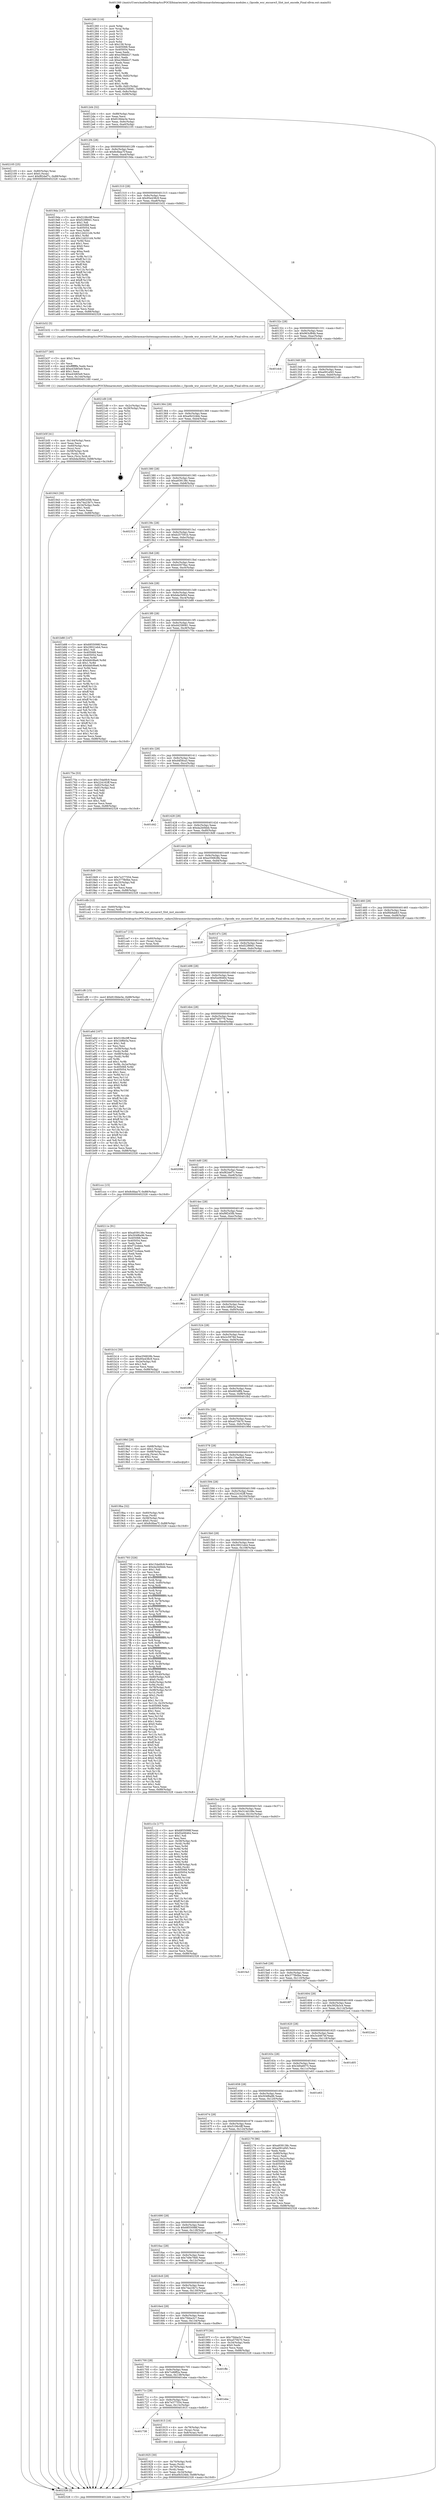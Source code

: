 digraph "0x401260" {
  label = "0x401260 (/mnt/c/Users/mathe/Desktop/tcc/POCII/binaries/extr_radare2librasmarchxtensagnuxtensa-modules.c_Opcode_wsr_excsave3_Slot_inst_encode_Final-ollvm.out::main(0))"
  labelloc = "t"
  node[shape=record]

  Entry [label="",width=0.3,height=0.3,shape=circle,fillcolor=black,style=filled]
  "0x4012d4" [label="{
     0x4012d4 [32]\l
     | [instrs]\l
     &nbsp;&nbsp;0x4012d4 \<+6\>: mov -0x88(%rbp),%eax\l
     &nbsp;&nbsp;0x4012da \<+2\>: mov %eax,%ecx\l
     &nbsp;&nbsp;0x4012dc \<+6\>: sub $0x810bbe3e,%ecx\l
     &nbsp;&nbsp;0x4012e2 \<+6\>: mov %eax,-0x9c(%rbp)\l
     &nbsp;&nbsp;0x4012e8 \<+6\>: mov %ecx,-0xa0(%rbp)\l
     &nbsp;&nbsp;0x4012ee \<+6\>: je 0000000000402105 \<main+0xea5\>\l
  }"]
  "0x402105" [label="{
     0x402105 [25]\l
     | [instrs]\l
     &nbsp;&nbsp;0x402105 \<+4\>: mov -0x80(%rbp),%rax\l
     &nbsp;&nbsp;0x402109 \<+6\>: movl $0x0,(%rax)\l
     &nbsp;&nbsp;0x40210f \<+10\>: movl $0xf82def7c,-0x88(%rbp)\l
     &nbsp;&nbsp;0x402119 \<+5\>: jmp 0000000000402328 \<main+0x10c8\>\l
  }"]
  "0x4012f4" [label="{
     0x4012f4 [28]\l
     | [instrs]\l
     &nbsp;&nbsp;0x4012f4 \<+5\>: jmp 00000000004012f9 \<main+0x99\>\l
     &nbsp;&nbsp;0x4012f9 \<+6\>: mov -0x9c(%rbp),%eax\l
     &nbsp;&nbsp;0x4012ff \<+5\>: sub $0x8cfdaa7f,%eax\l
     &nbsp;&nbsp;0x401304 \<+6\>: mov %eax,-0xa4(%rbp)\l
     &nbsp;&nbsp;0x40130a \<+6\>: je 00000000004019da \<main+0x77a\>\l
  }"]
  Exit [label="",width=0.3,height=0.3,shape=circle,fillcolor=black,style=filled,peripheries=2]
  "0x4019da" [label="{
     0x4019da [147]\l
     | [instrs]\l
     &nbsp;&nbsp;0x4019da \<+5\>: mov $0x5106c0ff,%eax\l
     &nbsp;&nbsp;0x4019df \<+5\>: mov $0xf22f89d1,%ecx\l
     &nbsp;&nbsp;0x4019e4 \<+2\>: mov $0x1,%dl\l
     &nbsp;&nbsp;0x4019e6 \<+7\>: mov 0x405068,%esi\l
     &nbsp;&nbsp;0x4019ed \<+7\>: mov 0x405054,%edi\l
     &nbsp;&nbsp;0x4019f4 \<+3\>: mov %esi,%r8d\l
     &nbsp;&nbsp;0x4019f7 \<+7\>: sub $0x12d221d4,%r8d\l
     &nbsp;&nbsp;0x4019fe \<+4\>: sub $0x1,%r8d\l
     &nbsp;&nbsp;0x401a02 \<+7\>: add $0x12d221d4,%r8d\l
     &nbsp;&nbsp;0x401a09 \<+4\>: imul %r8d,%esi\l
     &nbsp;&nbsp;0x401a0d \<+3\>: and $0x1,%esi\l
     &nbsp;&nbsp;0x401a10 \<+3\>: cmp $0x0,%esi\l
     &nbsp;&nbsp;0x401a13 \<+4\>: sete %r9b\l
     &nbsp;&nbsp;0x401a17 \<+3\>: cmp $0xa,%edi\l
     &nbsp;&nbsp;0x401a1a \<+4\>: setl %r10b\l
     &nbsp;&nbsp;0x401a1e \<+3\>: mov %r9b,%r11b\l
     &nbsp;&nbsp;0x401a21 \<+4\>: xor $0xff,%r11b\l
     &nbsp;&nbsp;0x401a25 \<+3\>: mov %r10b,%bl\l
     &nbsp;&nbsp;0x401a28 \<+3\>: xor $0xff,%bl\l
     &nbsp;&nbsp;0x401a2b \<+3\>: xor $0x1,%dl\l
     &nbsp;&nbsp;0x401a2e \<+3\>: mov %r11b,%r14b\l
     &nbsp;&nbsp;0x401a31 \<+4\>: and $0xff,%r14b\l
     &nbsp;&nbsp;0x401a35 \<+3\>: and %dl,%r9b\l
     &nbsp;&nbsp;0x401a38 \<+3\>: mov %bl,%r15b\l
     &nbsp;&nbsp;0x401a3b \<+4\>: and $0xff,%r15b\l
     &nbsp;&nbsp;0x401a3f \<+3\>: and %dl,%r10b\l
     &nbsp;&nbsp;0x401a42 \<+3\>: or %r9b,%r14b\l
     &nbsp;&nbsp;0x401a45 \<+3\>: or %r10b,%r15b\l
     &nbsp;&nbsp;0x401a48 \<+3\>: xor %r15b,%r14b\l
     &nbsp;&nbsp;0x401a4b \<+3\>: or %bl,%r11b\l
     &nbsp;&nbsp;0x401a4e \<+4\>: xor $0xff,%r11b\l
     &nbsp;&nbsp;0x401a52 \<+3\>: or $0x1,%dl\l
     &nbsp;&nbsp;0x401a55 \<+3\>: and %dl,%r11b\l
     &nbsp;&nbsp;0x401a58 \<+3\>: or %r11b,%r14b\l
     &nbsp;&nbsp;0x401a5b \<+4\>: test $0x1,%r14b\l
     &nbsp;&nbsp;0x401a5f \<+3\>: cmovne %ecx,%eax\l
     &nbsp;&nbsp;0x401a62 \<+6\>: mov %eax,-0x88(%rbp)\l
     &nbsp;&nbsp;0x401a68 \<+5\>: jmp 0000000000402328 \<main+0x10c8\>\l
  }"]
  "0x401310" [label="{
     0x401310 [28]\l
     | [instrs]\l
     &nbsp;&nbsp;0x401310 \<+5\>: jmp 0000000000401315 \<main+0xb5\>\l
     &nbsp;&nbsp;0x401315 \<+6\>: mov -0x9c(%rbp),%eax\l
     &nbsp;&nbsp;0x40131b \<+5\>: sub $0x95e438c9,%eax\l
     &nbsp;&nbsp;0x401320 \<+6\>: mov %eax,-0xa8(%rbp)\l
     &nbsp;&nbsp;0x401326 \<+6\>: je 0000000000401b32 \<main+0x8d2\>\l
  }"]
  "0x401cf6" [label="{
     0x401cf6 [15]\l
     | [instrs]\l
     &nbsp;&nbsp;0x401cf6 \<+10\>: movl $0x810bbe3e,-0x88(%rbp)\l
     &nbsp;&nbsp;0x401d00 \<+5\>: jmp 0000000000402328 \<main+0x10c8\>\l
  }"]
  "0x401b32" [label="{
     0x401b32 [5]\l
     | [instrs]\l
     &nbsp;&nbsp;0x401b32 \<+5\>: call 0000000000401160 \<next_i\>\l
     | [calls]\l
     &nbsp;&nbsp;0x401160 \{1\} (/mnt/c/Users/mathe/Desktop/tcc/POCII/binaries/extr_radare2librasmarchxtensagnuxtensa-modules.c_Opcode_wsr_excsave3_Slot_inst_encode_Final-ollvm.out::next_i)\l
  }"]
  "0x40132c" [label="{
     0x40132c [28]\l
     | [instrs]\l
     &nbsp;&nbsp;0x40132c \<+5\>: jmp 0000000000401331 \<main+0xd1\>\l
     &nbsp;&nbsp;0x401331 \<+6\>: mov -0x9c(%rbp),%eax\l
     &nbsp;&nbsp;0x401337 \<+5\>: sub $0x963cf84b,%eax\l
     &nbsp;&nbsp;0x40133c \<+6\>: mov %eax,-0xac(%rbp)\l
     &nbsp;&nbsp;0x401342 \<+6\>: je 0000000000401dcb \<main+0xb6b\>\l
  }"]
  "0x401ce7" [label="{
     0x401ce7 [15]\l
     | [instrs]\l
     &nbsp;&nbsp;0x401ce7 \<+4\>: mov -0x60(%rbp),%rax\l
     &nbsp;&nbsp;0x401ceb \<+3\>: mov (%rax),%rax\l
     &nbsp;&nbsp;0x401cee \<+3\>: mov %rax,%rdi\l
     &nbsp;&nbsp;0x401cf1 \<+5\>: call 0000000000401030 \<free@plt\>\l
     | [calls]\l
     &nbsp;&nbsp;0x401030 \{1\} (unknown)\l
  }"]
  "0x401dcb" [label="{
     0x401dcb\l
  }", style=dashed]
  "0x401348" [label="{
     0x401348 [28]\l
     | [instrs]\l
     &nbsp;&nbsp;0x401348 \<+5\>: jmp 000000000040134d \<main+0xed\>\l
     &nbsp;&nbsp;0x40134d \<+6\>: mov -0x9c(%rbp),%eax\l
     &nbsp;&nbsp;0x401353 \<+5\>: sub $0xa091ef45,%eax\l
     &nbsp;&nbsp;0x401358 \<+6\>: mov %eax,-0xb0(%rbp)\l
     &nbsp;&nbsp;0x40135e \<+6\>: je 00000000004021d9 \<main+0xf79\>\l
  }"]
  "0x401b5f" [label="{
     0x401b5f [41]\l
     | [instrs]\l
     &nbsp;&nbsp;0x401b5f \<+6\>: mov -0x144(%rbp),%ecx\l
     &nbsp;&nbsp;0x401b65 \<+3\>: imul %eax,%ecx\l
     &nbsp;&nbsp;0x401b68 \<+4\>: mov -0x60(%rbp),%rsi\l
     &nbsp;&nbsp;0x401b6c \<+3\>: mov (%rsi),%rsi\l
     &nbsp;&nbsp;0x401b6f \<+4\>: mov -0x58(%rbp),%rdi\l
     &nbsp;&nbsp;0x401b73 \<+3\>: movslq (%rdi),%rdi\l
     &nbsp;&nbsp;0x401b76 \<+3\>: mov %ecx,(%rsi,%rdi,4)\l
     &nbsp;&nbsp;0x401b79 \<+10\>: movl $0xbda3bf44,-0x88(%rbp)\l
     &nbsp;&nbsp;0x401b83 \<+5\>: jmp 0000000000402328 \<main+0x10c8\>\l
  }"]
  "0x4021d9" [label="{
     0x4021d9 [18]\l
     | [instrs]\l
     &nbsp;&nbsp;0x4021d9 \<+3\>: mov -0x2c(%rbp),%eax\l
     &nbsp;&nbsp;0x4021dc \<+4\>: lea -0x28(%rbp),%rsp\l
     &nbsp;&nbsp;0x4021e0 \<+1\>: pop %rbx\l
     &nbsp;&nbsp;0x4021e1 \<+2\>: pop %r12\l
     &nbsp;&nbsp;0x4021e3 \<+2\>: pop %r13\l
     &nbsp;&nbsp;0x4021e5 \<+2\>: pop %r14\l
     &nbsp;&nbsp;0x4021e7 \<+2\>: pop %r15\l
     &nbsp;&nbsp;0x4021e9 \<+1\>: pop %rbp\l
     &nbsp;&nbsp;0x4021ea \<+1\>: ret\l
  }"]
  "0x401364" [label="{
     0x401364 [28]\l
     | [instrs]\l
     &nbsp;&nbsp;0x401364 \<+5\>: jmp 0000000000401369 \<main+0x109\>\l
     &nbsp;&nbsp;0x401369 \<+6\>: mov -0x9c(%rbp),%eax\l
     &nbsp;&nbsp;0x40136f \<+5\>: sub $0xa0b324bb,%eax\l
     &nbsp;&nbsp;0x401374 \<+6\>: mov %eax,-0xb4(%rbp)\l
     &nbsp;&nbsp;0x40137a \<+6\>: je 0000000000401943 \<main+0x6e3\>\l
  }"]
  "0x401b37" [label="{
     0x401b37 [40]\l
     | [instrs]\l
     &nbsp;&nbsp;0x401b37 \<+5\>: mov $0x2,%ecx\l
     &nbsp;&nbsp;0x401b3c \<+1\>: cltd\l
     &nbsp;&nbsp;0x401b3d \<+2\>: idiv %ecx\l
     &nbsp;&nbsp;0x401b3f \<+6\>: imul $0xfffffffe,%edx,%ecx\l
     &nbsp;&nbsp;0x401b45 \<+6\>: add $0xe43d65e9,%ecx\l
     &nbsp;&nbsp;0x401b4b \<+3\>: add $0x1,%ecx\l
     &nbsp;&nbsp;0x401b4e \<+6\>: sub $0xe43d65e9,%ecx\l
     &nbsp;&nbsp;0x401b54 \<+6\>: mov %ecx,-0x144(%rbp)\l
     &nbsp;&nbsp;0x401b5a \<+5\>: call 0000000000401160 \<next_i\>\l
     | [calls]\l
     &nbsp;&nbsp;0x401160 \{1\} (/mnt/c/Users/mathe/Desktop/tcc/POCII/binaries/extr_radare2librasmarchxtensagnuxtensa-modules.c_Opcode_wsr_excsave3_Slot_inst_encode_Final-ollvm.out::next_i)\l
  }"]
  "0x401943" [label="{
     0x401943 [30]\l
     | [instrs]\l
     &nbsp;&nbsp;0x401943 \<+5\>: mov $0xf9f245fb,%eax\l
     &nbsp;&nbsp;0x401948 \<+5\>: mov $0x74a23b7c,%ecx\l
     &nbsp;&nbsp;0x40194d \<+3\>: mov -0x34(%rbp),%edx\l
     &nbsp;&nbsp;0x401950 \<+3\>: cmp $0x1,%edx\l
     &nbsp;&nbsp;0x401953 \<+3\>: cmovl %ecx,%eax\l
     &nbsp;&nbsp;0x401956 \<+6\>: mov %eax,-0x88(%rbp)\l
     &nbsp;&nbsp;0x40195c \<+5\>: jmp 0000000000402328 \<main+0x10c8\>\l
  }"]
  "0x401380" [label="{
     0x401380 [28]\l
     | [instrs]\l
     &nbsp;&nbsp;0x401380 \<+5\>: jmp 0000000000401385 \<main+0x125\>\l
     &nbsp;&nbsp;0x401385 \<+6\>: mov -0x9c(%rbp),%eax\l
     &nbsp;&nbsp;0x40138b \<+5\>: sub $0xa939138c,%eax\l
     &nbsp;&nbsp;0x401390 \<+6\>: mov %eax,-0xb8(%rbp)\l
     &nbsp;&nbsp;0x401396 \<+6\>: je 0000000000402313 \<main+0x10b3\>\l
  }"]
  "0x4019ba" [label="{
     0x4019ba [32]\l
     | [instrs]\l
     &nbsp;&nbsp;0x4019ba \<+4\>: mov -0x60(%rbp),%rdi\l
     &nbsp;&nbsp;0x4019be \<+3\>: mov %rax,(%rdi)\l
     &nbsp;&nbsp;0x4019c1 \<+4\>: mov -0x58(%rbp),%rax\l
     &nbsp;&nbsp;0x4019c5 \<+6\>: movl $0x0,(%rax)\l
     &nbsp;&nbsp;0x4019cb \<+10\>: movl $0x8cfdaa7f,-0x88(%rbp)\l
     &nbsp;&nbsp;0x4019d5 \<+5\>: jmp 0000000000402328 \<main+0x10c8\>\l
  }"]
  "0x402313" [label="{
     0x402313\l
  }", style=dashed]
  "0x40139c" [label="{
     0x40139c [28]\l
     | [instrs]\l
     &nbsp;&nbsp;0x40139c \<+5\>: jmp 00000000004013a1 \<main+0x141\>\l
     &nbsp;&nbsp;0x4013a1 \<+6\>: mov -0x9c(%rbp),%eax\l
     &nbsp;&nbsp;0x4013a7 \<+5\>: sub $0xb257591b,%eax\l
     &nbsp;&nbsp;0x4013ac \<+6\>: mov %eax,-0xbc(%rbp)\l
     &nbsp;&nbsp;0x4013b2 \<+6\>: je 000000000040227f \<main+0x101f\>\l
  }"]
  "0x401925" [label="{
     0x401925 [30]\l
     | [instrs]\l
     &nbsp;&nbsp;0x401925 \<+4\>: mov -0x70(%rbp),%rdi\l
     &nbsp;&nbsp;0x401929 \<+2\>: mov %eax,(%rdi)\l
     &nbsp;&nbsp;0x40192b \<+4\>: mov -0x70(%rbp),%rdi\l
     &nbsp;&nbsp;0x40192f \<+2\>: mov (%rdi),%eax\l
     &nbsp;&nbsp;0x401931 \<+3\>: mov %eax,-0x34(%rbp)\l
     &nbsp;&nbsp;0x401934 \<+10\>: movl $0xa0b324bb,-0x88(%rbp)\l
     &nbsp;&nbsp;0x40193e \<+5\>: jmp 0000000000402328 \<main+0x10c8\>\l
  }"]
  "0x40227f" [label="{
     0x40227f\l
  }", style=dashed]
  "0x4013b8" [label="{
     0x4013b8 [28]\l
     | [instrs]\l
     &nbsp;&nbsp;0x4013b8 \<+5\>: jmp 00000000004013bd \<main+0x15d\>\l
     &nbsp;&nbsp;0x4013bd \<+6\>: mov -0x9c(%rbp),%eax\l
     &nbsp;&nbsp;0x4013c3 \<+5\>: sub $0xb43078ac,%eax\l
     &nbsp;&nbsp;0x4013c8 \<+6\>: mov %eax,-0xc0(%rbp)\l
     &nbsp;&nbsp;0x4013ce \<+6\>: je 000000000040200d \<main+0xdad\>\l
  }"]
  "0x401738" [label="{
     0x401738\l
  }", style=dashed]
  "0x40200d" [label="{
     0x40200d\l
  }", style=dashed]
  "0x4013d4" [label="{
     0x4013d4 [28]\l
     | [instrs]\l
     &nbsp;&nbsp;0x4013d4 \<+5\>: jmp 00000000004013d9 \<main+0x179\>\l
     &nbsp;&nbsp;0x4013d9 \<+6\>: mov -0x9c(%rbp),%eax\l
     &nbsp;&nbsp;0x4013df \<+5\>: sub $0xbda3bf44,%eax\l
     &nbsp;&nbsp;0x4013e4 \<+6\>: mov %eax,-0xc4(%rbp)\l
     &nbsp;&nbsp;0x4013ea \<+6\>: je 0000000000401b88 \<main+0x928\>\l
  }"]
  "0x401915" [label="{
     0x401915 [16]\l
     | [instrs]\l
     &nbsp;&nbsp;0x401915 \<+4\>: mov -0x78(%rbp),%rax\l
     &nbsp;&nbsp;0x401919 \<+3\>: mov (%rax),%rax\l
     &nbsp;&nbsp;0x40191c \<+4\>: mov 0x8(%rax),%rdi\l
     &nbsp;&nbsp;0x401920 \<+5\>: call 0000000000401060 \<atoi@plt\>\l
     | [calls]\l
     &nbsp;&nbsp;0x401060 \{1\} (unknown)\l
  }"]
  "0x401b88" [label="{
     0x401b88 [147]\l
     | [instrs]\l
     &nbsp;&nbsp;0x401b88 \<+5\>: mov $0x6855098f,%eax\l
     &nbsp;&nbsp;0x401b8d \<+5\>: mov $0x29021eb4,%ecx\l
     &nbsp;&nbsp;0x401b92 \<+2\>: mov $0x1,%dl\l
     &nbsp;&nbsp;0x401b94 \<+7\>: mov 0x405068,%esi\l
     &nbsp;&nbsp;0x401b9b \<+7\>: mov 0x405054,%edi\l
     &nbsp;&nbsp;0x401ba2 \<+3\>: mov %esi,%r8d\l
     &nbsp;&nbsp;0x401ba5 \<+7\>: sub $0xbbfc9be6,%r8d\l
     &nbsp;&nbsp;0x401bac \<+4\>: sub $0x1,%r8d\l
     &nbsp;&nbsp;0x401bb0 \<+7\>: add $0xbbfc9be6,%r8d\l
     &nbsp;&nbsp;0x401bb7 \<+4\>: imul %r8d,%esi\l
     &nbsp;&nbsp;0x401bbb \<+3\>: and $0x1,%esi\l
     &nbsp;&nbsp;0x401bbe \<+3\>: cmp $0x0,%esi\l
     &nbsp;&nbsp;0x401bc1 \<+4\>: sete %r9b\l
     &nbsp;&nbsp;0x401bc5 \<+3\>: cmp $0xa,%edi\l
     &nbsp;&nbsp;0x401bc8 \<+4\>: setl %r10b\l
     &nbsp;&nbsp;0x401bcc \<+3\>: mov %r9b,%r11b\l
     &nbsp;&nbsp;0x401bcf \<+4\>: xor $0xff,%r11b\l
     &nbsp;&nbsp;0x401bd3 \<+3\>: mov %r10b,%bl\l
     &nbsp;&nbsp;0x401bd6 \<+3\>: xor $0xff,%bl\l
     &nbsp;&nbsp;0x401bd9 \<+3\>: xor $0x1,%dl\l
     &nbsp;&nbsp;0x401bdc \<+3\>: mov %r11b,%r14b\l
     &nbsp;&nbsp;0x401bdf \<+4\>: and $0xff,%r14b\l
     &nbsp;&nbsp;0x401be3 \<+3\>: and %dl,%r9b\l
     &nbsp;&nbsp;0x401be6 \<+3\>: mov %bl,%r15b\l
     &nbsp;&nbsp;0x401be9 \<+4\>: and $0xff,%r15b\l
     &nbsp;&nbsp;0x401bed \<+3\>: and %dl,%r10b\l
     &nbsp;&nbsp;0x401bf0 \<+3\>: or %r9b,%r14b\l
     &nbsp;&nbsp;0x401bf3 \<+3\>: or %r10b,%r15b\l
     &nbsp;&nbsp;0x401bf6 \<+3\>: xor %r15b,%r14b\l
     &nbsp;&nbsp;0x401bf9 \<+3\>: or %bl,%r11b\l
     &nbsp;&nbsp;0x401bfc \<+4\>: xor $0xff,%r11b\l
     &nbsp;&nbsp;0x401c00 \<+3\>: or $0x1,%dl\l
     &nbsp;&nbsp;0x401c03 \<+3\>: and %dl,%r11b\l
     &nbsp;&nbsp;0x401c06 \<+3\>: or %r11b,%r14b\l
     &nbsp;&nbsp;0x401c09 \<+4\>: test $0x1,%r14b\l
     &nbsp;&nbsp;0x401c0d \<+3\>: cmovne %ecx,%eax\l
     &nbsp;&nbsp;0x401c10 \<+6\>: mov %eax,-0x88(%rbp)\l
     &nbsp;&nbsp;0x401c16 \<+5\>: jmp 0000000000402328 \<main+0x10c8\>\l
  }"]
  "0x4013f0" [label="{
     0x4013f0 [28]\l
     | [instrs]\l
     &nbsp;&nbsp;0x4013f0 \<+5\>: jmp 00000000004013f5 \<main+0x195\>\l
     &nbsp;&nbsp;0x4013f5 \<+6\>: mov -0x9c(%rbp),%eax\l
     &nbsp;&nbsp;0x4013fb \<+5\>: sub $0xd4258081,%eax\l
     &nbsp;&nbsp;0x401400 \<+6\>: mov %eax,-0xc8(%rbp)\l
     &nbsp;&nbsp;0x401406 \<+6\>: je 000000000040175e \<main+0x4fe\>\l
  }"]
  "0x40171c" [label="{
     0x40171c [28]\l
     | [instrs]\l
     &nbsp;&nbsp;0x40171c \<+5\>: jmp 0000000000401721 \<main+0x4c1\>\l
     &nbsp;&nbsp;0x401721 \<+6\>: mov -0x9c(%rbp),%eax\l
     &nbsp;&nbsp;0x401727 \<+5\>: sub $0x7e377554,%eax\l
     &nbsp;&nbsp;0x40172c \<+6\>: mov %eax,-0x13c(%rbp)\l
     &nbsp;&nbsp;0x401732 \<+6\>: je 0000000000401915 \<main+0x6b5\>\l
  }"]
  "0x40175e" [label="{
     0x40175e [53]\l
     | [instrs]\l
     &nbsp;&nbsp;0x40175e \<+5\>: mov $0x154a0fc9,%eax\l
     &nbsp;&nbsp;0x401763 \<+5\>: mov $0x224162ff,%ecx\l
     &nbsp;&nbsp;0x401768 \<+6\>: mov -0x82(%rbp),%dl\l
     &nbsp;&nbsp;0x40176e \<+7\>: mov -0x81(%rbp),%sil\l
     &nbsp;&nbsp;0x401775 \<+3\>: mov %dl,%dil\l
     &nbsp;&nbsp;0x401778 \<+3\>: and %sil,%dil\l
     &nbsp;&nbsp;0x40177b \<+3\>: xor %sil,%dl\l
     &nbsp;&nbsp;0x40177e \<+3\>: or %dl,%dil\l
     &nbsp;&nbsp;0x401781 \<+4\>: test $0x1,%dil\l
     &nbsp;&nbsp;0x401785 \<+3\>: cmovne %ecx,%eax\l
     &nbsp;&nbsp;0x401788 \<+6\>: mov %eax,-0x88(%rbp)\l
     &nbsp;&nbsp;0x40178e \<+5\>: jmp 0000000000402328 \<main+0x10c8\>\l
  }"]
  "0x40140c" [label="{
     0x40140c [28]\l
     | [instrs]\l
     &nbsp;&nbsp;0x40140c \<+5\>: jmp 0000000000401411 \<main+0x1b1\>\l
     &nbsp;&nbsp;0x401411 \<+6\>: mov -0x9c(%rbp),%eax\l
     &nbsp;&nbsp;0x401417 \<+5\>: sub $0xd4f3fca3,%eax\l
     &nbsp;&nbsp;0x40141c \<+6\>: mov %eax,-0xcc(%rbp)\l
     &nbsp;&nbsp;0x401422 \<+6\>: je 0000000000401d42 \<main+0xae2\>\l
  }"]
  "0x402328" [label="{
     0x402328 [5]\l
     | [instrs]\l
     &nbsp;&nbsp;0x402328 \<+5\>: jmp 00000000004012d4 \<main+0x74\>\l
  }"]
  "0x401260" [label="{
     0x401260 [116]\l
     | [instrs]\l
     &nbsp;&nbsp;0x401260 \<+1\>: push %rbp\l
     &nbsp;&nbsp;0x401261 \<+3\>: mov %rsp,%rbp\l
     &nbsp;&nbsp;0x401264 \<+2\>: push %r15\l
     &nbsp;&nbsp;0x401266 \<+2\>: push %r14\l
     &nbsp;&nbsp;0x401268 \<+2\>: push %r13\l
     &nbsp;&nbsp;0x40126a \<+2\>: push %r12\l
     &nbsp;&nbsp;0x40126c \<+1\>: push %rbx\l
     &nbsp;&nbsp;0x40126d \<+7\>: sub $0x158,%rsp\l
     &nbsp;&nbsp;0x401274 \<+7\>: mov 0x405068,%eax\l
     &nbsp;&nbsp;0x40127b \<+7\>: mov 0x405054,%ecx\l
     &nbsp;&nbsp;0x401282 \<+2\>: mov %eax,%edx\l
     &nbsp;&nbsp;0x401284 \<+6\>: add $0xe39bbb27,%edx\l
     &nbsp;&nbsp;0x40128a \<+3\>: sub $0x1,%edx\l
     &nbsp;&nbsp;0x40128d \<+6\>: sub $0xe39bbb27,%edx\l
     &nbsp;&nbsp;0x401293 \<+3\>: imul %edx,%eax\l
     &nbsp;&nbsp;0x401296 \<+3\>: and $0x1,%eax\l
     &nbsp;&nbsp;0x401299 \<+3\>: cmp $0x0,%eax\l
     &nbsp;&nbsp;0x40129c \<+4\>: sete %r8b\l
     &nbsp;&nbsp;0x4012a0 \<+4\>: and $0x1,%r8b\l
     &nbsp;&nbsp;0x4012a4 \<+7\>: mov %r8b,-0x82(%rbp)\l
     &nbsp;&nbsp;0x4012ab \<+3\>: cmp $0xa,%ecx\l
     &nbsp;&nbsp;0x4012ae \<+4\>: setl %r8b\l
     &nbsp;&nbsp;0x4012b2 \<+4\>: and $0x1,%r8b\l
     &nbsp;&nbsp;0x4012b6 \<+7\>: mov %r8b,-0x81(%rbp)\l
     &nbsp;&nbsp;0x4012bd \<+10\>: movl $0xd4258081,-0x88(%rbp)\l
     &nbsp;&nbsp;0x4012c7 \<+6\>: mov %edi,-0x8c(%rbp)\l
     &nbsp;&nbsp;0x4012cd \<+7\>: mov %rsi,-0x98(%rbp)\l
  }"]
  "0x401ebe" [label="{
     0x401ebe\l
  }", style=dashed]
  "0x401d42" [label="{
     0x401d42\l
  }", style=dashed]
  "0x401428" [label="{
     0x401428 [28]\l
     | [instrs]\l
     &nbsp;&nbsp;0x401428 \<+5\>: jmp 000000000040142d \<main+0x1cd\>\l
     &nbsp;&nbsp;0x40142d \<+6\>: mov -0x9c(%rbp),%eax\l
     &nbsp;&nbsp;0x401433 \<+5\>: sub $0xda2b0bbb,%eax\l
     &nbsp;&nbsp;0x401438 \<+6\>: mov %eax,-0xd0(%rbp)\l
     &nbsp;&nbsp;0x40143e \<+6\>: je 00000000004018d9 \<main+0x679\>\l
  }"]
  "0x401700" [label="{
     0x401700 [28]\l
     | [instrs]\l
     &nbsp;&nbsp;0x401700 \<+5\>: jmp 0000000000401705 \<main+0x4a5\>\l
     &nbsp;&nbsp;0x401705 \<+6\>: mov -0x9c(%rbp),%eax\l
     &nbsp;&nbsp;0x40170b \<+5\>: sub $0x7cd6ff2a,%eax\l
     &nbsp;&nbsp;0x401710 \<+6\>: mov %eax,-0x138(%rbp)\l
     &nbsp;&nbsp;0x401716 \<+6\>: je 0000000000401ebe \<main+0xc5e\>\l
  }"]
  "0x4018d9" [label="{
     0x4018d9 [30]\l
     | [instrs]\l
     &nbsp;&nbsp;0x4018d9 \<+5\>: mov $0x7e377554,%eax\l
     &nbsp;&nbsp;0x4018de \<+5\>: mov $0x377fb0be,%ecx\l
     &nbsp;&nbsp;0x4018e3 \<+3\>: mov -0x35(%rbp),%dl\l
     &nbsp;&nbsp;0x4018e6 \<+3\>: test $0x1,%dl\l
     &nbsp;&nbsp;0x4018e9 \<+3\>: cmovne %ecx,%eax\l
     &nbsp;&nbsp;0x4018ec \<+6\>: mov %eax,-0x88(%rbp)\l
     &nbsp;&nbsp;0x4018f2 \<+5\>: jmp 0000000000402328 \<main+0x10c8\>\l
  }"]
  "0x401444" [label="{
     0x401444 [28]\l
     | [instrs]\l
     &nbsp;&nbsp;0x401444 \<+5\>: jmp 0000000000401449 \<main+0x1e9\>\l
     &nbsp;&nbsp;0x401449 \<+6\>: mov -0x9c(%rbp),%eax\l
     &nbsp;&nbsp;0x40144f \<+5\>: sub $0xe356828b,%eax\l
     &nbsp;&nbsp;0x401454 \<+6\>: mov %eax,-0xd4(%rbp)\l
     &nbsp;&nbsp;0x40145a \<+6\>: je 0000000000401cdb \<main+0xa7b\>\l
  }"]
  "0x401ffe" [label="{
     0x401ffe\l
  }", style=dashed]
  "0x401cdb" [label="{
     0x401cdb [12]\l
     | [instrs]\l
     &nbsp;&nbsp;0x401cdb \<+4\>: mov -0x60(%rbp),%rax\l
     &nbsp;&nbsp;0x401cdf \<+3\>: mov (%rax),%rdi\l
     &nbsp;&nbsp;0x401ce2 \<+5\>: call 0000000000401240 \<Opcode_wsr_excsave3_Slot_inst_encode\>\l
     | [calls]\l
     &nbsp;&nbsp;0x401240 \{1\} (/mnt/c/Users/mathe/Desktop/tcc/POCII/binaries/extr_radare2librasmarchxtensagnuxtensa-modules.c_Opcode_wsr_excsave3_Slot_inst_encode_Final-ollvm.out::Opcode_wsr_excsave3_Slot_inst_encode)\l
  }"]
  "0x401460" [label="{
     0x401460 [28]\l
     | [instrs]\l
     &nbsp;&nbsp;0x401460 \<+5\>: jmp 0000000000401465 \<main+0x205\>\l
     &nbsp;&nbsp;0x401465 \<+6\>: mov -0x9c(%rbp),%eax\l
     &nbsp;&nbsp;0x40146b \<+5\>: sub $0xf0b9ab63,%eax\l
     &nbsp;&nbsp;0x401470 \<+6\>: mov %eax,-0xd8(%rbp)\l
     &nbsp;&nbsp;0x401476 \<+6\>: je 00000000004022ff \<main+0x109f\>\l
  }"]
  "0x4016e4" [label="{
     0x4016e4 [28]\l
     | [instrs]\l
     &nbsp;&nbsp;0x4016e4 \<+5\>: jmp 00000000004016e9 \<main+0x489\>\l
     &nbsp;&nbsp;0x4016e9 \<+6\>: mov -0x9c(%rbp),%eax\l
     &nbsp;&nbsp;0x4016ef \<+5\>: sub $0x75bba3c7,%eax\l
     &nbsp;&nbsp;0x4016f4 \<+6\>: mov %eax,-0x134(%rbp)\l
     &nbsp;&nbsp;0x4016fa \<+6\>: je 0000000000401ffe \<main+0xd9e\>\l
  }"]
  "0x4022ff" [label="{
     0x4022ff\l
  }", style=dashed]
  "0x40147c" [label="{
     0x40147c [28]\l
     | [instrs]\l
     &nbsp;&nbsp;0x40147c \<+5\>: jmp 0000000000401481 \<main+0x221\>\l
     &nbsp;&nbsp;0x401481 \<+6\>: mov -0x9c(%rbp),%eax\l
     &nbsp;&nbsp;0x401487 \<+5\>: sub $0xf22f89d1,%eax\l
     &nbsp;&nbsp;0x40148c \<+6\>: mov %eax,-0xdc(%rbp)\l
     &nbsp;&nbsp;0x401492 \<+6\>: je 0000000000401a6d \<main+0x80d\>\l
  }"]
  "0x40197f" [label="{
     0x40197f [30]\l
     | [instrs]\l
     &nbsp;&nbsp;0x40197f \<+5\>: mov $0x75bba3c7,%eax\l
     &nbsp;&nbsp;0x401984 \<+5\>: mov $0xa570b70,%ecx\l
     &nbsp;&nbsp;0x401989 \<+3\>: mov -0x34(%rbp),%edx\l
     &nbsp;&nbsp;0x40198c \<+3\>: cmp $0x0,%edx\l
     &nbsp;&nbsp;0x40198f \<+3\>: cmove %ecx,%eax\l
     &nbsp;&nbsp;0x401992 \<+6\>: mov %eax,-0x88(%rbp)\l
     &nbsp;&nbsp;0x401998 \<+5\>: jmp 0000000000402328 \<main+0x10c8\>\l
  }"]
  "0x401a6d" [label="{
     0x401a6d [167]\l
     | [instrs]\l
     &nbsp;&nbsp;0x401a6d \<+5\>: mov $0x5106c0ff,%eax\l
     &nbsp;&nbsp;0x401a72 \<+5\>: mov $0x1bf6b5a,%ecx\l
     &nbsp;&nbsp;0x401a77 \<+2\>: mov $0x1,%dl\l
     &nbsp;&nbsp;0x401a79 \<+2\>: xor %esi,%esi\l
     &nbsp;&nbsp;0x401a7b \<+4\>: mov -0x58(%rbp),%rdi\l
     &nbsp;&nbsp;0x401a7f \<+3\>: mov (%rdi),%r8d\l
     &nbsp;&nbsp;0x401a82 \<+4\>: mov -0x68(%rbp),%rdi\l
     &nbsp;&nbsp;0x401a86 \<+3\>: cmp (%rdi),%r8d\l
     &nbsp;&nbsp;0x401a89 \<+4\>: setl %r9b\l
     &nbsp;&nbsp;0x401a8d \<+4\>: and $0x1,%r9b\l
     &nbsp;&nbsp;0x401a91 \<+4\>: mov %r9b,-0x2e(%rbp)\l
     &nbsp;&nbsp;0x401a95 \<+8\>: mov 0x405068,%r8d\l
     &nbsp;&nbsp;0x401a9d \<+8\>: mov 0x405054,%r10d\l
     &nbsp;&nbsp;0x401aa5 \<+3\>: sub $0x1,%esi\l
     &nbsp;&nbsp;0x401aa8 \<+3\>: mov %r8d,%r11d\l
     &nbsp;&nbsp;0x401aab \<+3\>: add %esi,%r11d\l
     &nbsp;&nbsp;0x401aae \<+4\>: imul %r11d,%r8d\l
     &nbsp;&nbsp;0x401ab2 \<+4\>: and $0x1,%r8d\l
     &nbsp;&nbsp;0x401ab6 \<+4\>: cmp $0x0,%r8d\l
     &nbsp;&nbsp;0x401aba \<+4\>: sete %r9b\l
     &nbsp;&nbsp;0x401abe \<+4\>: cmp $0xa,%r10d\l
     &nbsp;&nbsp;0x401ac2 \<+3\>: setl %bl\l
     &nbsp;&nbsp;0x401ac5 \<+3\>: mov %r9b,%r14b\l
     &nbsp;&nbsp;0x401ac8 \<+4\>: xor $0xff,%r14b\l
     &nbsp;&nbsp;0x401acc \<+3\>: mov %bl,%r15b\l
     &nbsp;&nbsp;0x401acf \<+4\>: xor $0xff,%r15b\l
     &nbsp;&nbsp;0x401ad3 \<+3\>: xor $0x1,%dl\l
     &nbsp;&nbsp;0x401ad6 \<+3\>: mov %r14b,%r12b\l
     &nbsp;&nbsp;0x401ad9 \<+4\>: and $0xff,%r12b\l
     &nbsp;&nbsp;0x401add \<+3\>: and %dl,%r9b\l
     &nbsp;&nbsp;0x401ae0 \<+3\>: mov %r15b,%r13b\l
     &nbsp;&nbsp;0x401ae3 \<+4\>: and $0xff,%r13b\l
     &nbsp;&nbsp;0x401ae7 \<+2\>: and %dl,%bl\l
     &nbsp;&nbsp;0x401ae9 \<+3\>: or %r9b,%r12b\l
     &nbsp;&nbsp;0x401aec \<+3\>: or %bl,%r13b\l
     &nbsp;&nbsp;0x401aef \<+3\>: xor %r13b,%r12b\l
     &nbsp;&nbsp;0x401af2 \<+3\>: or %r15b,%r14b\l
     &nbsp;&nbsp;0x401af5 \<+4\>: xor $0xff,%r14b\l
     &nbsp;&nbsp;0x401af9 \<+3\>: or $0x1,%dl\l
     &nbsp;&nbsp;0x401afc \<+3\>: and %dl,%r14b\l
     &nbsp;&nbsp;0x401aff \<+3\>: or %r14b,%r12b\l
     &nbsp;&nbsp;0x401b02 \<+4\>: test $0x1,%r12b\l
     &nbsp;&nbsp;0x401b06 \<+3\>: cmovne %ecx,%eax\l
     &nbsp;&nbsp;0x401b09 \<+6\>: mov %eax,-0x88(%rbp)\l
     &nbsp;&nbsp;0x401b0f \<+5\>: jmp 0000000000402328 \<main+0x10c8\>\l
  }"]
  "0x401498" [label="{
     0x401498 [28]\l
     | [instrs]\l
     &nbsp;&nbsp;0x401498 \<+5\>: jmp 000000000040149d \<main+0x23d\>\l
     &nbsp;&nbsp;0x40149d \<+6\>: mov -0x9c(%rbp),%eax\l
     &nbsp;&nbsp;0x4014a3 \<+5\>: sub $0xf2e06464,%eax\l
     &nbsp;&nbsp;0x4014a8 \<+6\>: mov %eax,-0xe0(%rbp)\l
     &nbsp;&nbsp;0x4014ae \<+6\>: je 0000000000401ccc \<main+0xa6c\>\l
  }"]
  "0x4016c8" [label="{
     0x4016c8 [28]\l
     | [instrs]\l
     &nbsp;&nbsp;0x4016c8 \<+5\>: jmp 00000000004016cd \<main+0x46d\>\l
     &nbsp;&nbsp;0x4016cd \<+6\>: mov -0x9c(%rbp),%eax\l
     &nbsp;&nbsp;0x4016d3 \<+5\>: sub $0x74a23b7c,%eax\l
     &nbsp;&nbsp;0x4016d8 \<+6\>: mov %eax,-0x130(%rbp)\l
     &nbsp;&nbsp;0x4016de \<+6\>: je 000000000040197f \<main+0x71f\>\l
  }"]
  "0x401ccc" [label="{
     0x401ccc [15]\l
     | [instrs]\l
     &nbsp;&nbsp;0x401ccc \<+10\>: movl $0x8cfdaa7f,-0x88(%rbp)\l
     &nbsp;&nbsp;0x401cd6 \<+5\>: jmp 0000000000402328 \<main+0x10c8\>\l
  }"]
  "0x4014b4" [label="{
     0x4014b4 [28]\l
     | [instrs]\l
     &nbsp;&nbsp;0x4014b4 \<+5\>: jmp 00000000004014b9 \<main+0x259\>\l
     &nbsp;&nbsp;0x4014b9 \<+6\>: mov -0x9c(%rbp),%eax\l
     &nbsp;&nbsp;0x4014bf \<+5\>: sub $0xf74f3776,%eax\l
     &nbsp;&nbsp;0x4014c4 \<+6\>: mov %eax,-0xe4(%rbp)\l
     &nbsp;&nbsp;0x4014ca \<+6\>: je 0000000000402096 \<main+0xe36\>\l
  }"]
  "0x401e45" [label="{
     0x401e45\l
  }", style=dashed]
  "0x402096" [label="{
     0x402096\l
  }", style=dashed]
  "0x4014d0" [label="{
     0x4014d0 [28]\l
     | [instrs]\l
     &nbsp;&nbsp;0x4014d0 \<+5\>: jmp 00000000004014d5 \<main+0x275\>\l
     &nbsp;&nbsp;0x4014d5 \<+6\>: mov -0x9c(%rbp),%eax\l
     &nbsp;&nbsp;0x4014db \<+5\>: sub $0xf82def7c,%eax\l
     &nbsp;&nbsp;0x4014e0 \<+6\>: mov %eax,-0xe8(%rbp)\l
     &nbsp;&nbsp;0x4014e6 \<+6\>: je 000000000040211e \<main+0xebe\>\l
  }"]
  "0x4016ac" [label="{
     0x4016ac [28]\l
     | [instrs]\l
     &nbsp;&nbsp;0x4016ac \<+5\>: jmp 00000000004016b1 \<main+0x451\>\l
     &nbsp;&nbsp;0x4016b1 \<+6\>: mov -0x9c(%rbp),%eax\l
     &nbsp;&nbsp;0x4016b7 \<+5\>: sub $0x749e79d0,%eax\l
     &nbsp;&nbsp;0x4016bc \<+6\>: mov %eax,-0x12c(%rbp)\l
     &nbsp;&nbsp;0x4016c2 \<+6\>: je 0000000000401e45 \<main+0xbe5\>\l
  }"]
  "0x40211e" [label="{
     0x40211e [91]\l
     | [instrs]\l
     &nbsp;&nbsp;0x40211e \<+5\>: mov $0xa939138c,%eax\l
     &nbsp;&nbsp;0x402123 \<+5\>: mov $0x504f6a96,%ecx\l
     &nbsp;&nbsp;0x402128 \<+7\>: mov 0x405068,%edx\l
     &nbsp;&nbsp;0x40212f \<+7\>: mov 0x405054,%esi\l
     &nbsp;&nbsp;0x402136 \<+2\>: mov %edx,%edi\l
     &nbsp;&nbsp;0x402138 \<+6\>: sub $0xf72cdeea,%edi\l
     &nbsp;&nbsp;0x40213e \<+3\>: sub $0x1,%edi\l
     &nbsp;&nbsp;0x402141 \<+6\>: add $0xf72cdeea,%edi\l
     &nbsp;&nbsp;0x402147 \<+3\>: imul %edi,%edx\l
     &nbsp;&nbsp;0x40214a \<+3\>: and $0x1,%edx\l
     &nbsp;&nbsp;0x40214d \<+3\>: cmp $0x0,%edx\l
     &nbsp;&nbsp;0x402150 \<+4\>: sete %r8b\l
     &nbsp;&nbsp;0x402154 \<+3\>: cmp $0xa,%esi\l
     &nbsp;&nbsp;0x402157 \<+4\>: setl %r9b\l
     &nbsp;&nbsp;0x40215b \<+3\>: mov %r8b,%r10b\l
     &nbsp;&nbsp;0x40215e \<+3\>: and %r9b,%r10b\l
     &nbsp;&nbsp;0x402161 \<+3\>: xor %r9b,%r8b\l
     &nbsp;&nbsp;0x402164 \<+3\>: or %r8b,%r10b\l
     &nbsp;&nbsp;0x402167 \<+4\>: test $0x1,%r10b\l
     &nbsp;&nbsp;0x40216b \<+3\>: cmovne %ecx,%eax\l
     &nbsp;&nbsp;0x40216e \<+6\>: mov %eax,-0x88(%rbp)\l
     &nbsp;&nbsp;0x402174 \<+5\>: jmp 0000000000402328 \<main+0x10c8\>\l
  }"]
  "0x4014ec" [label="{
     0x4014ec [28]\l
     | [instrs]\l
     &nbsp;&nbsp;0x4014ec \<+5\>: jmp 00000000004014f1 \<main+0x291\>\l
     &nbsp;&nbsp;0x4014f1 \<+6\>: mov -0x9c(%rbp),%eax\l
     &nbsp;&nbsp;0x4014f7 \<+5\>: sub $0xf9f245fb,%eax\l
     &nbsp;&nbsp;0x4014fc \<+6\>: mov %eax,-0xec(%rbp)\l
     &nbsp;&nbsp;0x401502 \<+6\>: je 0000000000401961 \<main+0x701\>\l
  }"]
  "0x402255" [label="{
     0x402255\l
  }", style=dashed]
  "0x401961" [label="{
     0x401961\l
  }", style=dashed]
  "0x401508" [label="{
     0x401508 [28]\l
     | [instrs]\l
     &nbsp;&nbsp;0x401508 \<+5\>: jmp 000000000040150d \<main+0x2ad\>\l
     &nbsp;&nbsp;0x40150d \<+6\>: mov -0x9c(%rbp),%eax\l
     &nbsp;&nbsp;0x401513 \<+5\>: sub $0x1bf6b5a,%eax\l
     &nbsp;&nbsp;0x401518 \<+6\>: mov %eax,-0xf0(%rbp)\l
     &nbsp;&nbsp;0x40151e \<+6\>: je 0000000000401b14 \<main+0x8b4\>\l
  }"]
  "0x401690" [label="{
     0x401690 [28]\l
     | [instrs]\l
     &nbsp;&nbsp;0x401690 \<+5\>: jmp 0000000000401695 \<main+0x435\>\l
     &nbsp;&nbsp;0x401695 \<+6\>: mov -0x9c(%rbp),%eax\l
     &nbsp;&nbsp;0x40169b \<+5\>: sub $0x6855098f,%eax\l
     &nbsp;&nbsp;0x4016a0 \<+6\>: mov %eax,-0x128(%rbp)\l
     &nbsp;&nbsp;0x4016a6 \<+6\>: je 0000000000402255 \<main+0xff5\>\l
  }"]
  "0x401b14" [label="{
     0x401b14 [30]\l
     | [instrs]\l
     &nbsp;&nbsp;0x401b14 \<+5\>: mov $0xe356828b,%eax\l
     &nbsp;&nbsp;0x401b19 \<+5\>: mov $0x95e438c9,%ecx\l
     &nbsp;&nbsp;0x401b1e \<+3\>: mov -0x2e(%rbp),%dl\l
     &nbsp;&nbsp;0x401b21 \<+3\>: test $0x1,%dl\l
     &nbsp;&nbsp;0x401b24 \<+3\>: cmovne %ecx,%eax\l
     &nbsp;&nbsp;0x401b27 \<+6\>: mov %eax,-0x88(%rbp)\l
     &nbsp;&nbsp;0x401b2d \<+5\>: jmp 0000000000402328 \<main+0x10c8\>\l
  }"]
  "0x401524" [label="{
     0x401524 [28]\l
     | [instrs]\l
     &nbsp;&nbsp;0x401524 \<+5\>: jmp 0000000000401529 \<main+0x2c9\>\l
     &nbsp;&nbsp;0x401529 \<+6\>: mov -0x9c(%rbp),%eax\l
     &nbsp;&nbsp;0x40152f \<+5\>: sub $0x2c5978d,%eax\l
     &nbsp;&nbsp;0x401534 \<+6\>: mov %eax,-0xf4(%rbp)\l
     &nbsp;&nbsp;0x40153a \<+6\>: je 00000000004020f6 \<main+0xe96\>\l
  }"]
  "0x402230" [label="{
     0x402230\l
  }", style=dashed]
  "0x4020f6" [label="{
     0x4020f6\l
  }", style=dashed]
  "0x401540" [label="{
     0x401540 [28]\l
     | [instrs]\l
     &nbsp;&nbsp;0x401540 \<+5\>: jmp 0000000000401545 \<main+0x2e5\>\l
     &nbsp;&nbsp;0x401545 \<+6\>: mov -0x9c(%rbp),%eax\l
     &nbsp;&nbsp;0x40154b \<+5\>: sub $0x683dff4,%eax\l
     &nbsp;&nbsp;0x401550 \<+6\>: mov %eax,-0xf8(%rbp)\l
     &nbsp;&nbsp;0x401556 \<+6\>: je 0000000000401fb2 \<main+0xd52\>\l
  }"]
  "0x401674" [label="{
     0x401674 [28]\l
     | [instrs]\l
     &nbsp;&nbsp;0x401674 \<+5\>: jmp 0000000000401679 \<main+0x419\>\l
     &nbsp;&nbsp;0x401679 \<+6\>: mov -0x9c(%rbp),%eax\l
     &nbsp;&nbsp;0x40167f \<+5\>: sub $0x5106c0ff,%eax\l
     &nbsp;&nbsp;0x401684 \<+6\>: mov %eax,-0x124(%rbp)\l
     &nbsp;&nbsp;0x40168a \<+6\>: je 0000000000402230 \<main+0xfd0\>\l
  }"]
  "0x401fb2" [label="{
     0x401fb2\l
  }", style=dashed]
  "0x40155c" [label="{
     0x40155c [28]\l
     | [instrs]\l
     &nbsp;&nbsp;0x40155c \<+5\>: jmp 0000000000401561 \<main+0x301\>\l
     &nbsp;&nbsp;0x401561 \<+6\>: mov -0x9c(%rbp),%eax\l
     &nbsp;&nbsp;0x401567 \<+5\>: sub $0xa570b70,%eax\l
     &nbsp;&nbsp;0x40156c \<+6\>: mov %eax,-0xfc(%rbp)\l
     &nbsp;&nbsp;0x401572 \<+6\>: je 000000000040199d \<main+0x73d\>\l
  }"]
  "0x402179" [label="{
     0x402179 [96]\l
     | [instrs]\l
     &nbsp;&nbsp;0x402179 \<+5\>: mov $0xa939138c,%eax\l
     &nbsp;&nbsp;0x40217e \<+5\>: mov $0xa091ef45,%ecx\l
     &nbsp;&nbsp;0x402183 \<+2\>: xor %edx,%edx\l
     &nbsp;&nbsp;0x402185 \<+4\>: mov -0x80(%rbp),%rsi\l
     &nbsp;&nbsp;0x402189 \<+2\>: mov (%rsi),%edi\l
     &nbsp;&nbsp;0x40218b \<+3\>: mov %edi,-0x2c(%rbp)\l
     &nbsp;&nbsp;0x40218e \<+7\>: mov 0x405068,%edi\l
     &nbsp;&nbsp;0x402195 \<+8\>: mov 0x405054,%r8d\l
     &nbsp;&nbsp;0x40219d \<+3\>: sub $0x1,%edx\l
     &nbsp;&nbsp;0x4021a0 \<+3\>: mov %edi,%r9d\l
     &nbsp;&nbsp;0x4021a3 \<+3\>: add %edx,%r9d\l
     &nbsp;&nbsp;0x4021a6 \<+4\>: imul %r9d,%edi\l
     &nbsp;&nbsp;0x4021aa \<+3\>: and $0x1,%edi\l
     &nbsp;&nbsp;0x4021ad \<+3\>: cmp $0x0,%edi\l
     &nbsp;&nbsp;0x4021b0 \<+4\>: sete %r10b\l
     &nbsp;&nbsp;0x4021b4 \<+4\>: cmp $0xa,%r8d\l
     &nbsp;&nbsp;0x4021b8 \<+4\>: setl %r11b\l
     &nbsp;&nbsp;0x4021bc \<+3\>: mov %r10b,%bl\l
     &nbsp;&nbsp;0x4021bf \<+3\>: and %r11b,%bl\l
     &nbsp;&nbsp;0x4021c2 \<+3\>: xor %r11b,%r10b\l
     &nbsp;&nbsp;0x4021c5 \<+3\>: or %r10b,%bl\l
     &nbsp;&nbsp;0x4021c8 \<+3\>: test $0x1,%bl\l
     &nbsp;&nbsp;0x4021cb \<+3\>: cmovne %ecx,%eax\l
     &nbsp;&nbsp;0x4021ce \<+6\>: mov %eax,-0x88(%rbp)\l
     &nbsp;&nbsp;0x4021d4 \<+5\>: jmp 0000000000402328 \<main+0x10c8\>\l
  }"]
  "0x40199d" [label="{
     0x40199d [29]\l
     | [instrs]\l
     &nbsp;&nbsp;0x40199d \<+4\>: mov -0x68(%rbp),%rax\l
     &nbsp;&nbsp;0x4019a1 \<+6\>: movl $0x1,(%rax)\l
     &nbsp;&nbsp;0x4019a7 \<+4\>: mov -0x68(%rbp),%rax\l
     &nbsp;&nbsp;0x4019ab \<+3\>: movslq (%rax),%rax\l
     &nbsp;&nbsp;0x4019ae \<+4\>: shl $0x2,%rax\l
     &nbsp;&nbsp;0x4019b2 \<+3\>: mov %rax,%rdi\l
     &nbsp;&nbsp;0x4019b5 \<+5\>: call 0000000000401050 \<malloc@plt\>\l
     | [calls]\l
     &nbsp;&nbsp;0x401050 \{1\} (unknown)\l
  }"]
  "0x401578" [label="{
     0x401578 [28]\l
     | [instrs]\l
     &nbsp;&nbsp;0x401578 \<+5\>: jmp 000000000040157d \<main+0x31d\>\l
     &nbsp;&nbsp;0x40157d \<+6\>: mov -0x9c(%rbp),%eax\l
     &nbsp;&nbsp;0x401583 \<+5\>: sub $0x154a0fc9,%eax\l
     &nbsp;&nbsp;0x401588 \<+6\>: mov %eax,-0x100(%rbp)\l
     &nbsp;&nbsp;0x40158e \<+6\>: je 00000000004021eb \<main+0xf8b\>\l
  }"]
  "0x401658" [label="{
     0x401658 [28]\l
     | [instrs]\l
     &nbsp;&nbsp;0x401658 \<+5\>: jmp 000000000040165d \<main+0x3fd\>\l
     &nbsp;&nbsp;0x40165d \<+6\>: mov -0x9c(%rbp),%eax\l
     &nbsp;&nbsp;0x401663 \<+5\>: sub $0x504f6a96,%eax\l
     &nbsp;&nbsp;0x401668 \<+6\>: mov %eax,-0x120(%rbp)\l
     &nbsp;&nbsp;0x40166e \<+6\>: je 0000000000402179 \<main+0xf19\>\l
  }"]
  "0x4021eb" [label="{
     0x4021eb\l
  }", style=dashed]
  "0x401594" [label="{
     0x401594 [28]\l
     | [instrs]\l
     &nbsp;&nbsp;0x401594 \<+5\>: jmp 0000000000401599 \<main+0x339\>\l
     &nbsp;&nbsp;0x401599 \<+6\>: mov -0x9c(%rbp),%eax\l
     &nbsp;&nbsp;0x40159f \<+5\>: sub $0x224162ff,%eax\l
     &nbsp;&nbsp;0x4015a4 \<+6\>: mov %eax,-0x104(%rbp)\l
     &nbsp;&nbsp;0x4015aa \<+6\>: je 0000000000401793 \<main+0x533\>\l
  }"]
  "0x401e63" [label="{
     0x401e63\l
  }", style=dashed]
  "0x401793" [label="{
     0x401793 [326]\l
     | [instrs]\l
     &nbsp;&nbsp;0x401793 \<+5\>: mov $0x154a0fc9,%eax\l
     &nbsp;&nbsp;0x401798 \<+5\>: mov $0xda2b0bbb,%ecx\l
     &nbsp;&nbsp;0x40179d \<+2\>: mov $0x1,%dl\l
     &nbsp;&nbsp;0x40179f \<+2\>: xor %esi,%esi\l
     &nbsp;&nbsp;0x4017a1 \<+3\>: mov %rsp,%rdi\l
     &nbsp;&nbsp;0x4017a4 \<+4\>: add $0xfffffffffffffff0,%rdi\l
     &nbsp;&nbsp;0x4017a8 \<+3\>: mov %rdi,%rsp\l
     &nbsp;&nbsp;0x4017ab \<+4\>: mov %rdi,-0x80(%rbp)\l
     &nbsp;&nbsp;0x4017af \<+3\>: mov %rsp,%rdi\l
     &nbsp;&nbsp;0x4017b2 \<+4\>: add $0xfffffffffffffff0,%rdi\l
     &nbsp;&nbsp;0x4017b6 \<+3\>: mov %rdi,%rsp\l
     &nbsp;&nbsp;0x4017b9 \<+3\>: mov %rsp,%r8\l
     &nbsp;&nbsp;0x4017bc \<+4\>: add $0xfffffffffffffff0,%r8\l
     &nbsp;&nbsp;0x4017c0 \<+3\>: mov %r8,%rsp\l
     &nbsp;&nbsp;0x4017c3 \<+4\>: mov %r8,-0x78(%rbp)\l
     &nbsp;&nbsp;0x4017c7 \<+3\>: mov %rsp,%r8\l
     &nbsp;&nbsp;0x4017ca \<+4\>: add $0xfffffffffffffff0,%r8\l
     &nbsp;&nbsp;0x4017ce \<+3\>: mov %r8,%rsp\l
     &nbsp;&nbsp;0x4017d1 \<+4\>: mov %r8,-0x70(%rbp)\l
     &nbsp;&nbsp;0x4017d5 \<+3\>: mov %rsp,%r8\l
     &nbsp;&nbsp;0x4017d8 \<+4\>: add $0xfffffffffffffff0,%r8\l
     &nbsp;&nbsp;0x4017dc \<+3\>: mov %r8,%rsp\l
     &nbsp;&nbsp;0x4017df \<+4\>: mov %r8,-0x68(%rbp)\l
     &nbsp;&nbsp;0x4017e3 \<+3\>: mov %rsp,%r8\l
     &nbsp;&nbsp;0x4017e6 \<+4\>: add $0xfffffffffffffff0,%r8\l
     &nbsp;&nbsp;0x4017ea \<+3\>: mov %r8,%rsp\l
     &nbsp;&nbsp;0x4017ed \<+4\>: mov %r8,-0x60(%rbp)\l
     &nbsp;&nbsp;0x4017f1 \<+3\>: mov %rsp,%r8\l
     &nbsp;&nbsp;0x4017f4 \<+4\>: add $0xfffffffffffffff0,%r8\l
     &nbsp;&nbsp;0x4017f8 \<+3\>: mov %r8,%rsp\l
     &nbsp;&nbsp;0x4017fb \<+4\>: mov %r8,-0x58(%rbp)\l
     &nbsp;&nbsp;0x4017ff \<+3\>: mov %rsp,%r8\l
     &nbsp;&nbsp;0x401802 \<+4\>: add $0xfffffffffffffff0,%r8\l
     &nbsp;&nbsp;0x401806 \<+3\>: mov %r8,%rsp\l
     &nbsp;&nbsp;0x401809 \<+4\>: mov %r8,-0x50(%rbp)\l
     &nbsp;&nbsp;0x40180d \<+3\>: mov %rsp,%r8\l
     &nbsp;&nbsp;0x401810 \<+4\>: add $0xfffffffffffffff0,%r8\l
     &nbsp;&nbsp;0x401814 \<+3\>: mov %r8,%rsp\l
     &nbsp;&nbsp;0x401817 \<+4\>: mov %r8,-0x48(%rbp)\l
     &nbsp;&nbsp;0x40181b \<+3\>: mov %rsp,%r8\l
     &nbsp;&nbsp;0x40181e \<+4\>: add $0xfffffffffffffff0,%r8\l
     &nbsp;&nbsp;0x401822 \<+3\>: mov %r8,%rsp\l
     &nbsp;&nbsp;0x401825 \<+4\>: mov %r8,-0x40(%rbp)\l
     &nbsp;&nbsp;0x401829 \<+4\>: mov -0x80(%rbp),%r8\l
     &nbsp;&nbsp;0x40182d \<+7\>: movl $0x0,(%r8)\l
     &nbsp;&nbsp;0x401834 \<+7\>: mov -0x8c(%rbp),%r9d\l
     &nbsp;&nbsp;0x40183b \<+3\>: mov %r9d,(%rdi)\l
     &nbsp;&nbsp;0x40183e \<+4\>: mov -0x78(%rbp),%r8\l
     &nbsp;&nbsp;0x401842 \<+7\>: mov -0x98(%rbp),%r10\l
     &nbsp;&nbsp;0x401849 \<+3\>: mov %r10,(%r8)\l
     &nbsp;&nbsp;0x40184c \<+3\>: cmpl $0x2,(%rdi)\l
     &nbsp;&nbsp;0x40184f \<+4\>: setne %r11b\l
     &nbsp;&nbsp;0x401853 \<+4\>: and $0x1,%r11b\l
     &nbsp;&nbsp;0x401857 \<+4\>: mov %r11b,-0x35(%rbp)\l
     &nbsp;&nbsp;0x40185b \<+7\>: mov 0x405068,%ebx\l
     &nbsp;&nbsp;0x401862 \<+8\>: mov 0x405054,%r14d\l
     &nbsp;&nbsp;0x40186a \<+3\>: sub $0x1,%esi\l
     &nbsp;&nbsp;0x40186d \<+3\>: mov %ebx,%r15d\l
     &nbsp;&nbsp;0x401870 \<+3\>: add %esi,%r15d\l
     &nbsp;&nbsp;0x401873 \<+4\>: imul %r15d,%ebx\l
     &nbsp;&nbsp;0x401877 \<+3\>: and $0x1,%ebx\l
     &nbsp;&nbsp;0x40187a \<+3\>: cmp $0x0,%ebx\l
     &nbsp;&nbsp;0x40187d \<+4\>: sete %r11b\l
     &nbsp;&nbsp;0x401881 \<+4\>: cmp $0xa,%r14d\l
     &nbsp;&nbsp;0x401885 \<+4\>: setl %r12b\l
     &nbsp;&nbsp;0x401889 \<+3\>: mov %r11b,%r13b\l
     &nbsp;&nbsp;0x40188c \<+4\>: xor $0xff,%r13b\l
     &nbsp;&nbsp;0x401890 \<+3\>: mov %r12b,%sil\l
     &nbsp;&nbsp;0x401893 \<+4\>: xor $0xff,%sil\l
     &nbsp;&nbsp;0x401897 \<+3\>: xor $0x0,%dl\l
     &nbsp;&nbsp;0x40189a \<+3\>: mov %r13b,%dil\l
     &nbsp;&nbsp;0x40189d \<+4\>: and $0x0,%dil\l
     &nbsp;&nbsp;0x4018a1 \<+3\>: and %dl,%r11b\l
     &nbsp;&nbsp;0x4018a4 \<+3\>: mov %sil,%r8b\l
     &nbsp;&nbsp;0x4018a7 \<+4\>: and $0x0,%r8b\l
     &nbsp;&nbsp;0x4018ab \<+3\>: and %dl,%r12b\l
     &nbsp;&nbsp;0x4018ae \<+3\>: or %r11b,%dil\l
     &nbsp;&nbsp;0x4018b1 \<+3\>: or %r12b,%r8b\l
     &nbsp;&nbsp;0x4018b4 \<+3\>: xor %r8b,%dil\l
     &nbsp;&nbsp;0x4018b7 \<+3\>: or %sil,%r13b\l
     &nbsp;&nbsp;0x4018ba \<+4\>: xor $0xff,%r13b\l
     &nbsp;&nbsp;0x4018be \<+3\>: or $0x0,%dl\l
     &nbsp;&nbsp;0x4018c1 \<+3\>: and %dl,%r13b\l
     &nbsp;&nbsp;0x4018c4 \<+3\>: or %r13b,%dil\l
     &nbsp;&nbsp;0x4018c7 \<+4\>: test $0x1,%dil\l
     &nbsp;&nbsp;0x4018cb \<+3\>: cmovne %ecx,%eax\l
     &nbsp;&nbsp;0x4018ce \<+6\>: mov %eax,-0x88(%rbp)\l
     &nbsp;&nbsp;0x4018d4 \<+5\>: jmp 0000000000402328 \<main+0x10c8\>\l
  }"]
  "0x4015b0" [label="{
     0x4015b0 [28]\l
     | [instrs]\l
     &nbsp;&nbsp;0x4015b0 \<+5\>: jmp 00000000004015b5 \<main+0x355\>\l
     &nbsp;&nbsp;0x4015b5 \<+6\>: mov -0x9c(%rbp),%eax\l
     &nbsp;&nbsp;0x4015bb \<+5\>: sub $0x29021eb4,%eax\l
     &nbsp;&nbsp;0x4015c0 \<+6\>: mov %eax,-0x108(%rbp)\l
     &nbsp;&nbsp;0x4015c6 \<+6\>: je 0000000000401c1b \<main+0x9bb\>\l
  }"]
  "0x40163c" [label="{
     0x40163c [28]\l
     | [instrs]\l
     &nbsp;&nbsp;0x40163c \<+5\>: jmp 0000000000401641 \<main+0x3e1\>\l
     &nbsp;&nbsp;0x401641 \<+6\>: mov -0x9c(%rbp),%eax\l
     &nbsp;&nbsp;0x401647 \<+5\>: sub $0x3d0a6075,%eax\l
     &nbsp;&nbsp;0x40164c \<+6\>: mov %eax,-0x11c(%rbp)\l
     &nbsp;&nbsp;0x401652 \<+6\>: je 0000000000401e63 \<main+0xc03\>\l
  }"]
  "0x401d05" [label="{
     0x401d05\l
  }", style=dashed]
  "0x401c1b" [label="{
     0x401c1b [177]\l
     | [instrs]\l
     &nbsp;&nbsp;0x401c1b \<+5\>: mov $0x6855098f,%eax\l
     &nbsp;&nbsp;0x401c20 \<+5\>: mov $0xf2e06464,%ecx\l
     &nbsp;&nbsp;0x401c25 \<+2\>: mov $0x1,%dl\l
     &nbsp;&nbsp;0x401c27 \<+2\>: xor %esi,%esi\l
     &nbsp;&nbsp;0x401c29 \<+4\>: mov -0x58(%rbp),%rdi\l
     &nbsp;&nbsp;0x401c2d \<+3\>: mov (%rdi),%r8d\l
     &nbsp;&nbsp;0x401c30 \<+3\>: mov %esi,%r9d\l
     &nbsp;&nbsp;0x401c33 \<+3\>: sub %r8d,%r9d\l
     &nbsp;&nbsp;0x401c36 \<+3\>: mov %esi,%r8d\l
     &nbsp;&nbsp;0x401c39 \<+4\>: sub $0x1,%r8d\l
     &nbsp;&nbsp;0x401c3d \<+3\>: add %r8d,%r9d\l
     &nbsp;&nbsp;0x401c40 \<+3\>: mov %esi,%r8d\l
     &nbsp;&nbsp;0x401c43 \<+3\>: sub %r9d,%r8d\l
     &nbsp;&nbsp;0x401c46 \<+4\>: mov -0x58(%rbp),%rdi\l
     &nbsp;&nbsp;0x401c4a \<+3\>: mov %r8d,(%rdi)\l
     &nbsp;&nbsp;0x401c4d \<+8\>: mov 0x405068,%r8d\l
     &nbsp;&nbsp;0x401c55 \<+8\>: mov 0x405054,%r9d\l
     &nbsp;&nbsp;0x401c5d \<+3\>: sub $0x1,%esi\l
     &nbsp;&nbsp;0x401c60 \<+3\>: mov %r8d,%r10d\l
     &nbsp;&nbsp;0x401c63 \<+3\>: add %esi,%r10d\l
     &nbsp;&nbsp;0x401c66 \<+4\>: imul %r10d,%r8d\l
     &nbsp;&nbsp;0x401c6a \<+4\>: and $0x1,%r8d\l
     &nbsp;&nbsp;0x401c6e \<+4\>: cmp $0x0,%r8d\l
     &nbsp;&nbsp;0x401c72 \<+4\>: sete %r11b\l
     &nbsp;&nbsp;0x401c76 \<+4\>: cmp $0xa,%r9d\l
     &nbsp;&nbsp;0x401c7a \<+3\>: setl %bl\l
     &nbsp;&nbsp;0x401c7d \<+3\>: mov %r11b,%r14b\l
     &nbsp;&nbsp;0x401c80 \<+4\>: xor $0xff,%r14b\l
     &nbsp;&nbsp;0x401c84 \<+3\>: mov %bl,%r15b\l
     &nbsp;&nbsp;0x401c87 \<+4\>: xor $0xff,%r15b\l
     &nbsp;&nbsp;0x401c8b \<+3\>: xor $0x1,%dl\l
     &nbsp;&nbsp;0x401c8e \<+3\>: mov %r14b,%r12b\l
     &nbsp;&nbsp;0x401c91 \<+4\>: and $0xff,%r12b\l
     &nbsp;&nbsp;0x401c95 \<+3\>: and %dl,%r11b\l
     &nbsp;&nbsp;0x401c98 \<+3\>: mov %r15b,%r13b\l
     &nbsp;&nbsp;0x401c9b \<+4\>: and $0xff,%r13b\l
     &nbsp;&nbsp;0x401c9f \<+2\>: and %dl,%bl\l
     &nbsp;&nbsp;0x401ca1 \<+3\>: or %r11b,%r12b\l
     &nbsp;&nbsp;0x401ca4 \<+3\>: or %bl,%r13b\l
     &nbsp;&nbsp;0x401ca7 \<+3\>: xor %r13b,%r12b\l
     &nbsp;&nbsp;0x401caa \<+3\>: or %r15b,%r14b\l
     &nbsp;&nbsp;0x401cad \<+4\>: xor $0xff,%r14b\l
     &nbsp;&nbsp;0x401cb1 \<+3\>: or $0x1,%dl\l
     &nbsp;&nbsp;0x401cb4 \<+3\>: and %dl,%r14b\l
     &nbsp;&nbsp;0x401cb7 \<+3\>: or %r14b,%r12b\l
     &nbsp;&nbsp;0x401cba \<+4\>: test $0x1,%r12b\l
     &nbsp;&nbsp;0x401cbe \<+3\>: cmovne %ecx,%eax\l
     &nbsp;&nbsp;0x401cc1 \<+6\>: mov %eax,-0x88(%rbp)\l
     &nbsp;&nbsp;0x401cc7 \<+5\>: jmp 0000000000402328 \<main+0x10c8\>\l
  }"]
  "0x4015cc" [label="{
     0x4015cc [28]\l
     | [instrs]\l
     &nbsp;&nbsp;0x4015cc \<+5\>: jmp 00000000004015d1 \<main+0x371\>\l
     &nbsp;&nbsp;0x4015d1 \<+6\>: mov -0x9c(%rbp),%eax\l
     &nbsp;&nbsp;0x4015d7 \<+5\>: sub $0x314d108e,%eax\l
     &nbsp;&nbsp;0x4015dc \<+6\>: mov %eax,-0x10c(%rbp)\l
     &nbsp;&nbsp;0x4015e2 \<+6\>: je 0000000000401fa3 \<main+0xd43\>\l
  }"]
  "0x401620" [label="{
     0x401620 [28]\l
     | [instrs]\l
     &nbsp;&nbsp;0x401620 \<+5\>: jmp 0000000000401625 \<main+0x3c5\>\l
     &nbsp;&nbsp;0x401625 \<+6\>: mov -0x9c(%rbp),%eax\l
     &nbsp;&nbsp;0x40162b \<+5\>: sub $0x3cd467ef,%eax\l
     &nbsp;&nbsp;0x401630 \<+6\>: mov %eax,-0x118(%rbp)\l
     &nbsp;&nbsp;0x401636 \<+6\>: je 0000000000401d05 \<main+0xaa5\>\l
  }"]
  "0x401fa3" [label="{
     0x401fa3\l
  }", style=dashed]
  "0x4015e8" [label="{
     0x4015e8 [28]\l
     | [instrs]\l
     &nbsp;&nbsp;0x4015e8 \<+5\>: jmp 00000000004015ed \<main+0x38d\>\l
     &nbsp;&nbsp;0x4015ed \<+6\>: mov -0x9c(%rbp),%eax\l
     &nbsp;&nbsp;0x4015f3 \<+5\>: sub $0x377fb0be,%eax\l
     &nbsp;&nbsp;0x4015f8 \<+6\>: mov %eax,-0x110(%rbp)\l
     &nbsp;&nbsp;0x4015fe \<+6\>: je 00000000004018f7 \<main+0x697\>\l
  }"]
  "0x4022a4" [label="{
     0x4022a4\l
  }", style=dashed]
  "0x4018f7" [label="{
     0x4018f7\l
  }", style=dashed]
  "0x401604" [label="{
     0x401604 [28]\l
     | [instrs]\l
     &nbsp;&nbsp;0x401604 \<+5\>: jmp 0000000000401609 \<main+0x3a9\>\l
     &nbsp;&nbsp;0x401609 \<+6\>: mov -0x9c(%rbp),%eax\l
     &nbsp;&nbsp;0x40160f \<+5\>: sub $0x392fa3c4,%eax\l
     &nbsp;&nbsp;0x401614 \<+6\>: mov %eax,-0x114(%rbp)\l
     &nbsp;&nbsp;0x40161a \<+6\>: je 00000000004022a4 \<main+0x1044\>\l
  }"]
  Entry -> "0x401260" [label=" 1"]
  "0x4012d4" -> "0x402105" [label=" 1"]
  "0x4012d4" -> "0x4012f4" [label=" 21"]
  "0x4021d9" -> Exit [label=" 1"]
  "0x4012f4" -> "0x4019da" [label=" 2"]
  "0x4012f4" -> "0x401310" [label=" 19"]
  "0x402179" -> "0x402328" [label=" 1"]
  "0x401310" -> "0x401b32" [label=" 1"]
  "0x401310" -> "0x40132c" [label=" 18"]
  "0x40211e" -> "0x402328" [label=" 1"]
  "0x40132c" -> "0x401dcb" [label=" 0"]
  "0x40132c" -> "0x401348" [label=" 18"]
  "0x402105" -> "0x402328" [label=" 1"]
  "0x401348" -> "0x4021d9" [label=" 1"]
  "0x401348" -> "0x401364" [label=" 17"]
  "0x401cf6" -> "0x402328" [label=" 1"]
  "0x401364" -> "0x401943" [label=" 1"]
  "0x401364" -> "0x401380" [label=" 16"]
  "0x401ce7" -> "0x401cf6" [label=" 1"]
  "0x401380" -> "0x402313" [label=" 0"]
  "0x401380" -> "0x40139c" [label=" 16"]
  "0x401cdb" -> "0x401ce7" [label=" 1"]
  "0x40139c" -> "0x40227f" [label=" 0"]
  "0x40139c" -> "0x4013b8" [label=" 16"]
  "0x401ccc" -> "0x402328" [label=" 1"]
  "0x4013b8" -> "0x40200d" [label=" 0"]
  "0x4013b8" -> "0x4013d4" [label=" 16"]
  "0x401c1b" -> "0x402328" [label=" 1"]
  "0x4013d4" -> "0x401b88" [label=" 1"]
  "0x4013d4" -> "0x4013f0" [label=" 15"]
  "0x401b88" -> "0x402328" [label=" 1"]
  "0x4013f0" -> "0x40175e" [label=" 1"]
  "0x4013f0" -> "0x40140c" [label=" 14"]
  "0x40175e" -> "0x402328" [label=" 1"]
  "0x401260" -> "0x4012d4" [label=" 1"]
  "0x402328" -> "0x4012d4" [label=" 21"]
  "0x401b37" -> "0x401b5f" [label=" 1"]
  "0x40140c" -> "0x401d42" [label=" 0"]
  "0x40140c" -> "0x401428" [label=" 14"]
  "0x401b32" -> "0x401b37" [label=" 1"]
  "0x401428" -> "0x4018d9" [label=" 1"]
  "0x401428" -> "0x401444" [label=" 13"]
  "0x401a6d" -> "0x402328" [label=" 2"]
  "0x401444" -> "0x401cdb" [label=" 1"]
  "0x401444" -> "0x401460" [label=" 12"]
  "0x4019da" -> "0x402328" [label=" 2"]
  "0x401460" -> "0x4022ff" [label=" 0"]
  "0x401460" -> "0x40147c" [label=" 12"]
  "0x40199d" -> "0x4019ba" [label=" 1"]
  "0x40147c" -> "0x401a6d" [label=" 2"]
  "0x40147c" -> "0x401498" [label=" 10"]
  "0x40197f" -> "0x402328" [label=" 1"]
  "0x401498" -> "0x401ccc" [label=" 1"]
  "0x401498" -> "0x4014b4" [label=" 9"]
  "0x401925" -> "0x402328" [label=" 1"]
  "0x4014b4" -> "0x402096" [label=" 0"]
  "0x4014b4" -> "0x4014d0" [label=" 9"]
  "0x401915" -> "0x401925" [label=" 1"]
  "0x4014d0" -> "0x40211e" [label=" 1"]
  "0x4014d0" -> "0x4014ec" [label=" 8"]
  "0x40171c" -> "0x401915" [label=" 1"]
  "0x4014ec" -> "0x401961" [label=" 0"]
  "0x4014ec" -> "0x401508" [label=" 8"]
  "0x401b5f" -> "0x402328" [label=" 1"]
  "0x401508" -> "0x401b14" [label=" 2"]
  "0x401508" -> "0x401524" [label=" 6"]
  "0x401700" -> "0x401ebe" [label=" 0"]
  "0x401524" -> "0x4020f6" [label=" 0"]
  "0x401524" -> "0x401540" [label=" 6"]
  "0x401b14" -> "0x402328" [label=" 2"]
  "0x401540" -> "0x401fb2" [label=" 0"]
  "0x401540" -> "0x40155c" [label=" 6"]
  "0x4016e4" -> "0x401ffe" [label=" 0"]
  "0x40155c" -> "0x40199d" [label=" 1"]
  "0x40155c" -> "0x401578" [label=" 5"]
  "0x4019ba" -> "0x402328" [label=" 1"]
  "0x401578" -> "0x4021eb" [label=" 0"]
  "0x401578" -> "0x401594" [label=" 5"]
  "0x4016c8" -> "0x40197f" [label=" 1"]
  "0x401594" -> "0x401793" [label=" 1"]
  "0x401594" -> "0x4015b0" [label=" 4"]
  "0x401943" -> "0x402328" [label=" 1"]
  "0x401793" -> "0x402328" [label=" 1"]
  "0x4018d9" -> "0x402328" [label=" 1"]
  "0x4016ac" -> "0x401e45" [label=" 0"]
  "0x4015b0" -> "0x401c1b" [label=" 1"]
  "0x4015b0" -> "0x4015cc" [label=" 3"]
  "0x40171c" -> "0x401738" [label=" 0"]
  "0x4015cc" -> "0x401fa3" [label=" 0"]
  "0x4015cc" -> "0x4015e8" [label=" 3"]
  "0x401690" -> "0x402255" [label=" 0"]
  "0x4015e8" -> "0x4018f7" [label=" 0"]
  "0x4015e8" -> "0x401604" [label=" 3"]
  "0x401700" -> "0x40171c" [label=" 1"]
  "0x401604" -> "0x4022a4" [label=" 0"]
  "0x401604" -> "0x401620" [label=" 3"]
  "0x401690" -> "0x4016ac" [label=" 2"]
  "0x401620" -> "0x401d05" [label=" 0"]
  "0x401620" -> "0x40163c" [label=" 3"]
  "0x4016ac" -> "0x4016c8" [label=" 2"]
  "0x40163c" -> "0x401e63" [label=" 0"]
  "0x40163c" -> "0x401658" [label=" 3"]
  "0x4016c8" -> "0x4016e4" [label=" 1"]
  "0x401658" -> "0x402179" [label=" 1"]
  "0x401658" -> "0x401674" [label=" 2"]
  "0x4016e4" -> "0x401700" [label=" 1"]
  "0x401674" -> "0x402230" [label=" 0"]
  "0x401674" -> "0x401690" [label=" 2"]
}
